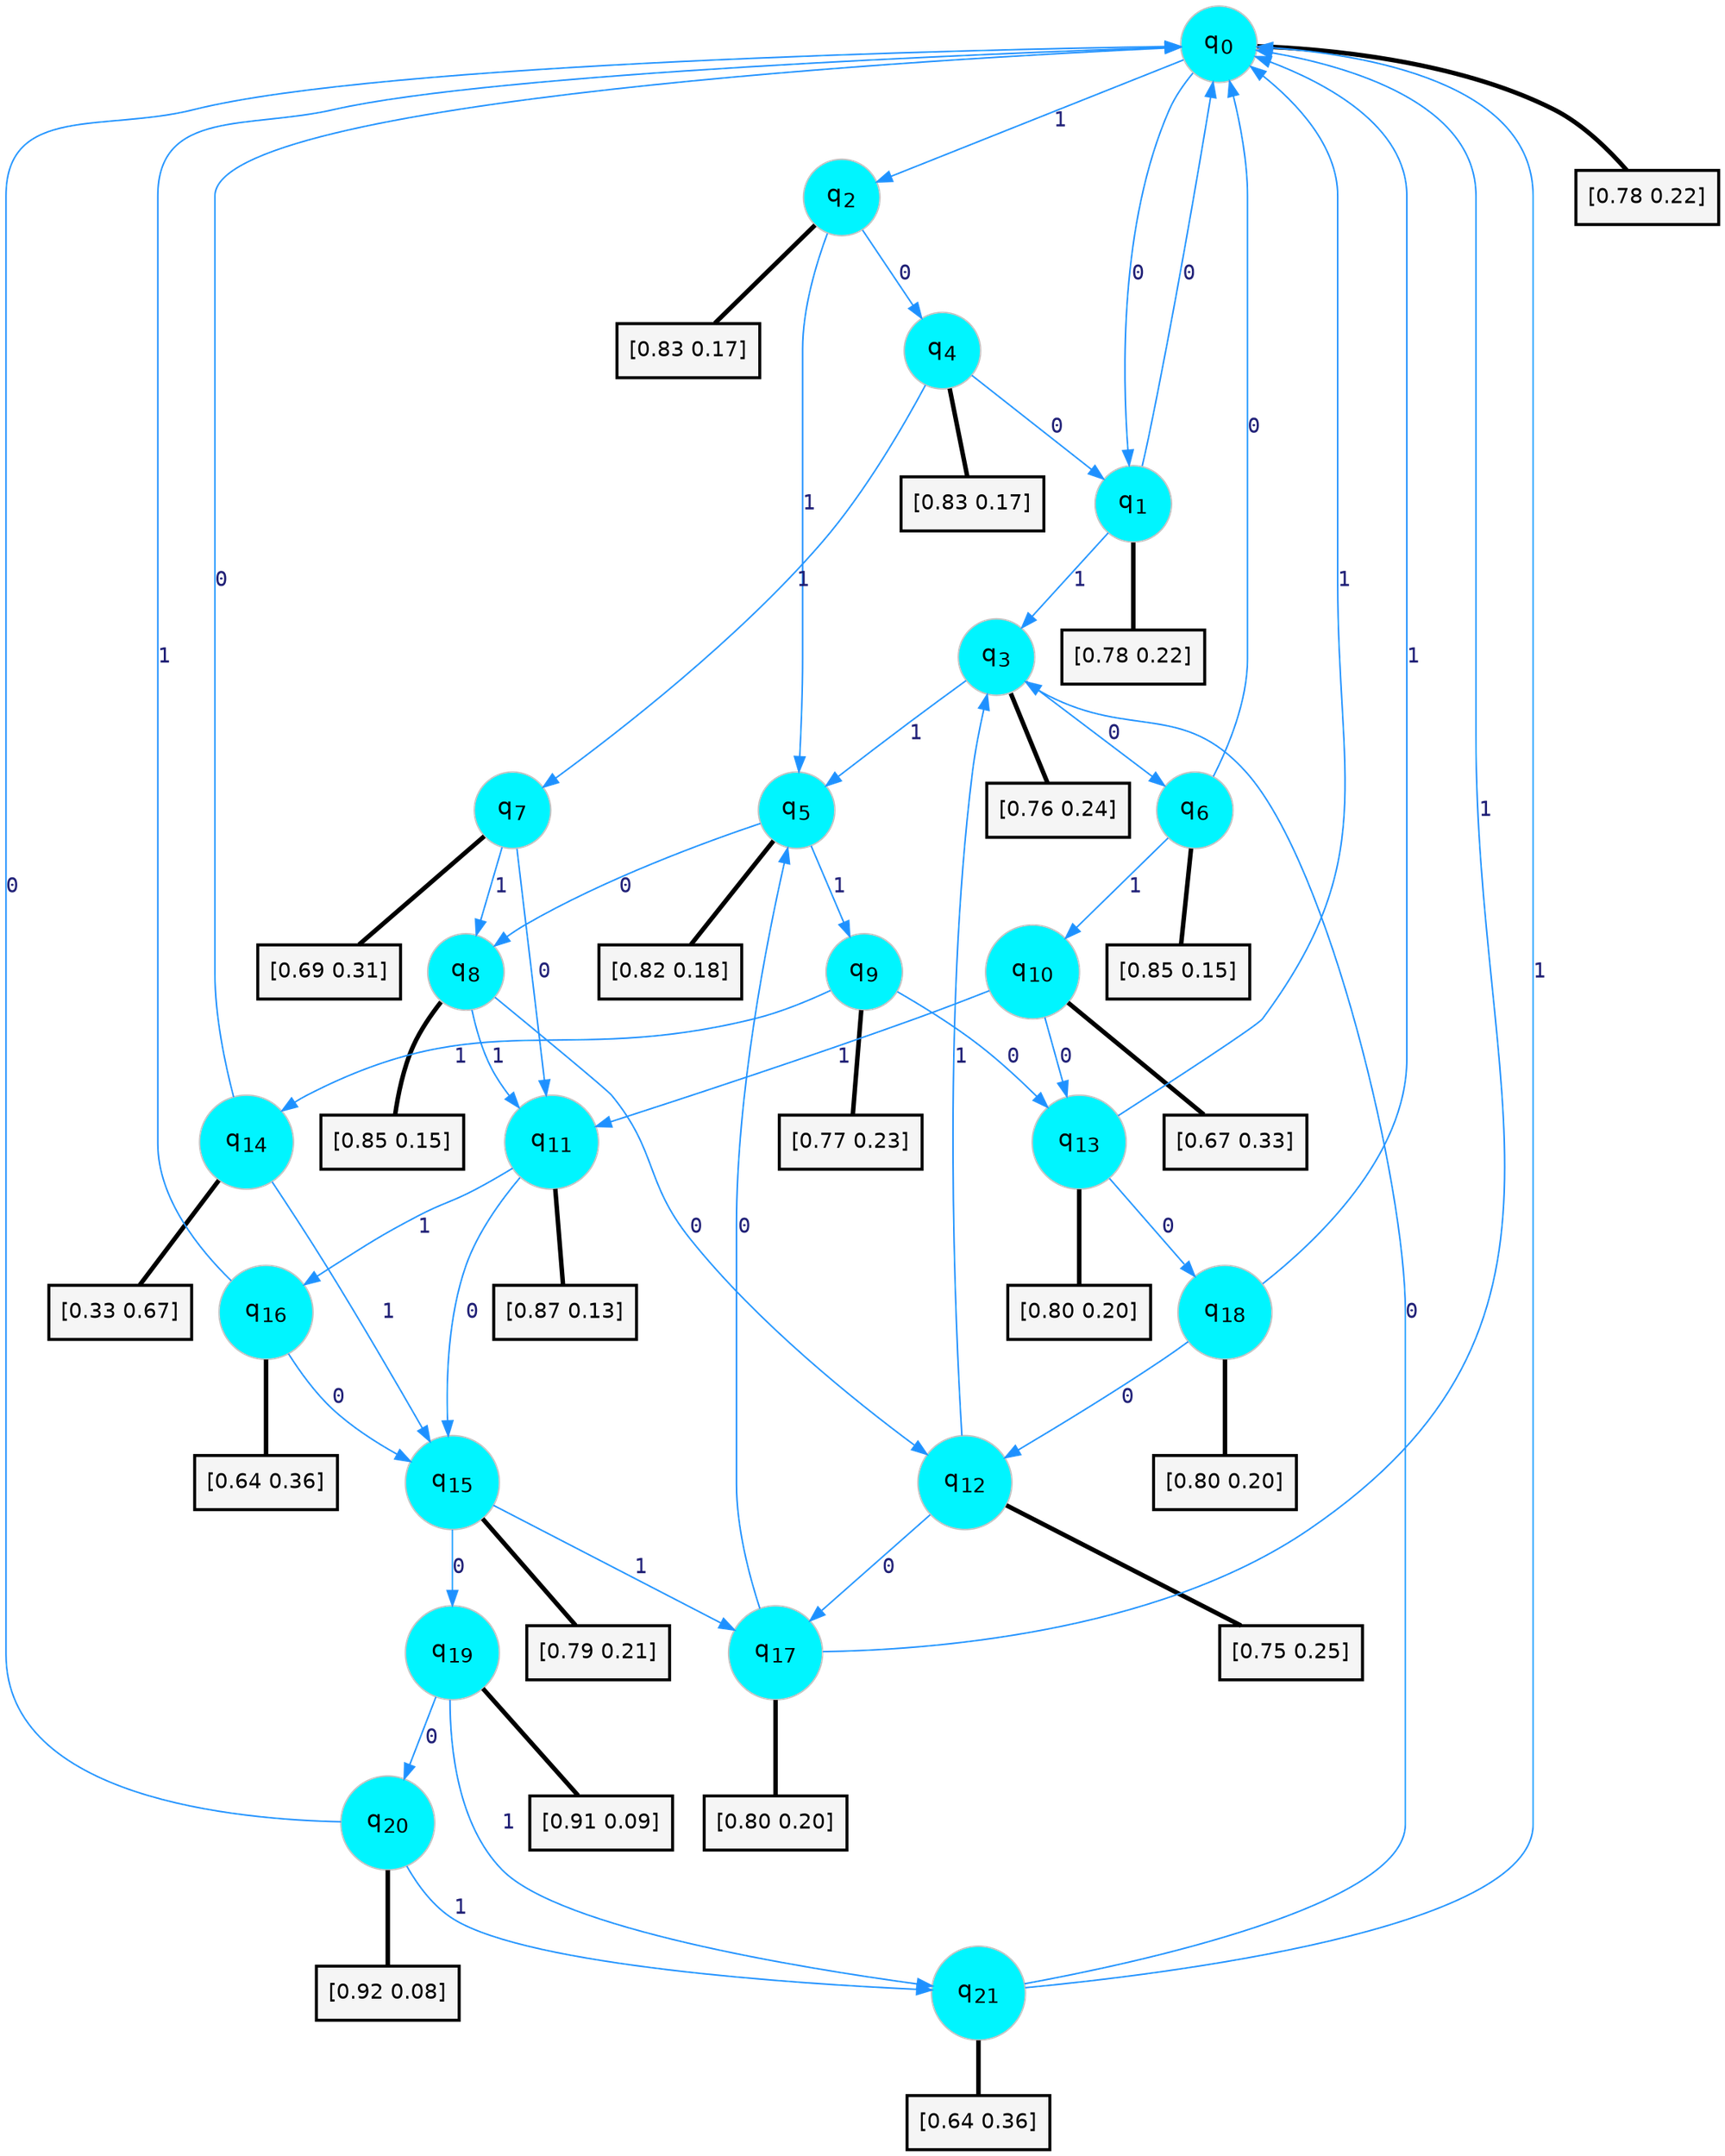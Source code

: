 digraph G {
graph [
bgcolor=transparent, dpi=300, rankdir=TD, size="40,25"];
node [
color=gray, fillcolor=turquoise1, fontcolor=black, fontname=Helvetica, fontsize=16, fontweight=bold, shape=circle, style=filled];
edge [
arrowsize=1, color=dodgerblue1, fontcolor=midnightblue, fontname=courier, fontweight=bold, penwidth=1, style=solid, weight=20];
0[label=<q<SUB>0</SUB>>];
1[label=<q<SUB>1</SUB>>];
2[label=<q<SUB>2</SUB>>];
3[label=<q<SUB>3</SUB>>];
4[label=<q<SUB>4</SUB>>];
5[label=<q<SUB>5</SUB>>];
6[label=<q<SUB>6</SUB>>];
7[label=<q<SUB>7</SUB>>];
8[label=<q<SUB>8</SUB>>];
9[label=<q<SUB>9</SUB>>];
10[label=<q<SUB>10</SUB>>];
11[label=<q<SUB>11</SUB>>];
12[label=<q<SUB>12</SUB>>];
13[label=<q<SUB>13</SUB>>];
14[label=<q<SUB>14</SUB>>];
15[label=<q<SUB>15</SUB>>];
16[label=<q<SUB>16</SUB>>];
17[label=<q<SUB>17</SUB>>];
18[label=<q<SUB>18</SUB>>];
19[label=<q<SUB>19</SUB>>];
20[label=<q<SUB>20</SUB>>];
21[label=<q<SUB>21</SUB>>];
22[label="[0.78 0.22]", shape=box,fontcolor=black, fontname=Helvetica, fontsize=14, penwidth=2, fillcolor=whitesmoke,color=black];
23[label="[0.78 0.22]", shape=box,fontcolor=black, fontname=Helvetica, fontsize=14, penwidth=2, fillcolor=whitesmoke,color=black];
24[label="[0.83 0.17]", shape=box,fontcolor=black, fontname=Helvetica, fontsize=14, penwidth=2, fillcolor=whitesmoke,color=black];
25[label="[0.76 0.24]", shape=box,fontcolor=black, fontname=Helvetica, fontsize=14, penwidth=2, fillcolor=whitesmoke,color=black];
26[label="[0.83 0.17]", shape=box,fontcolor=black, fontname=Helvetica, fontsize=14, penwidth=2, fillcolor=whitesmoke,color=black];
27[label="[0.82 0.18]", shape=box,fontcolor=black, fontname=Helvetica, fontsize=14, penwidth=2, fillcolor=whitesmoke,color=black];
28[label="[0.85 0.15]", shape=box,fontcolor=black, fontname=Helvetica, fontsize=14, penwidth=2, fillcolor=whitesmoke,color=black];
29[label="[0.69 0.31]", shape=box,fontcolor=black, fontname=Helvetica, fontsize=14, penwidth=2, fillcolor=whitesmoke,color=black];
30[label="[0.85 0.15]", shape=box,fontcolor=black, fontname=Helvetica, fontsize=14, penwidth=2, fillcolor=whitesmoke,color=black];
31[label="[0.77 0.23]", shape=box,fontcolor=black, fontname=Helvetica, fontsize=14, penwidth=2, fillcolor=whitesmoke,color=black];
32[label="[0.67 0.33]", shape=box,fontcolor=black, fontname=Helvetica, fontsize=14, penwidth=2, fillcolor=whitesmoke,color=black];
33[label="[0.87 0.13]", shape=box,fontcolor=black, fontname=Helvetica, fontsize=14, penwidth=2, fillcolor=whitesmoke,color=black];
34[label="[0.75 0.25]", shape=box,fontcolor=black, fontname=Helvetica, fontsize=14, penwidth=2, fillcolor=whitesmoke,color=black];
35[label="[0.80 0.20]", shape=box,fontcolor=black, fontname=Helvetica, fontsize=14, penwidth=2, fillcolor=whitesmoke,color=black];
36[label="[0.33 0.67]", shape=box,fontcolor=black, fontname=Helvetica, fontsize=14, penwidth=2, fillcolor=whitesmoke,color=black];
37[label="[0.79 0.21]", shape=box,fontcolor=black, fontname=Helvetica, fontsize=14, penwidth=2, fillcolor=whitesmoke,color=black];
38[label="[0.64 0.36]", shape=box,fontcolor=black, fontname=Helvetica, fontsize=14, penwidth=2, fillcolor=whitesmoke,color=black];
39[label="[0.80 0.20]", shape=box,fontcolor=black, fontname=Helvetica, fontsize=14, penwidth=2, fillcolor=whitesmoke,color=black];
40[label="[0.80 0.20]", shape=box,fontcolor=black, fontname=Helvetica, fontsize=14, penwidth=2, fillcolor=whitesmoke,color=black];
41[label="[0.91 0.09]", shape=box,fontcolor=black, fontname=Helvetica, fontsize=14, penwidth=2, fillcolor=whitesmoke,color=black];
42[label="[0.92 0.08]", shape=box,fontcolor=black, fontname=Helvetica, fontsize=14, penwidth=2, fillcolor=whitesmoke,color=black];
43[label="[0.64 0.36]", shape=box,fontcolor=black, fontname=Helvetica, fontsize=14, penwidth=2, fillcolor=whitesmoke,color=black];
0->1 [label=0];
0->2 [label=1];
0->22 [arrowhead=none, penwidth=3,color=black];
1->0 [label=0];
1->3 [label=1];
1->23 [arrowhead=none, penwidth=3,color=black];
2->4 [label=0];
2->5 [label=1];
2->24 [arrowhead=none, penwidth=3,color=black];
3->6 [label=0];
3->5 [label=1];
3->25 [arrowhead=none, penwidth=3,color=black];
4->1 [label=0];
4->7 [label=1];
4->26 [arrowhead=none, penwidth=3,color=black];
5->8 [label=0];
5->9 [label=1];
5->27 [arrowhead=none, penwidth=3,color=black];
6->0 [label=0];
6->10 [label=1];
6->28 [arrowhead=none, penwidth=3,color=black];
7->11 [label=0];
7->8 [label=1];
7->29 [arrowhead=none, penwidth=3,color=black];
8->12 [label=0];
8->11 [label=1];
8->30 [arrowhead=none, penwidth=3,color=black];
9->13 [label=0];
9->14 [label=1];
9->31 [arrowhead=none, penwidth=3,color=black];
10->13 [label=0];
10->11 [label=1];
10->32 [arrowhead=none, penwidth=3,color=black];
11->15 [label=0];
11->16 [label=1];
11->33 [arrowhead=none, penwidth=3,color=black];
12->17 [label=0];
12->3 [label=1];
12->34 [arrowhead=none, penwidth=3,color=black];
13->18 [label=0];
13->0 [label=1];
13->35 [arrowhead=none, penwidth=3,color=black];
14->0 [label=0];
14->15 [label=1];
14->36 [arrowhead=none, penwidth=3,color=black];
15->19 [label=0];
15->17 [label=1];
15->37 [arrowhead=none, penwidth=3,color=black];
16->15 [label=0];
16->0 [label=1];
16->38 [arrowhead=none, penwidth=3,color=black];
17->5 [label=0];
17->0 [label=1];
17->39 [arrowhead=none, penwidth=3,color=black];
18->12 [label=0];
18->0 [label=1];
18->40 [arrowhead=none, penwidth=3,color=black];
19->20 [label=0];
19->21 [label=1];
19->41 [arrowhead=none, penwidth=3,color=black];
20->0 [label=0];
20->21 [label=1];
20->42 [arrowhead=none, penwidth=3,color=black];
21->3 [label=0];
21->0 [label=1];
21->43 [arrowhead=none, penwidth=3,color=black];
}
